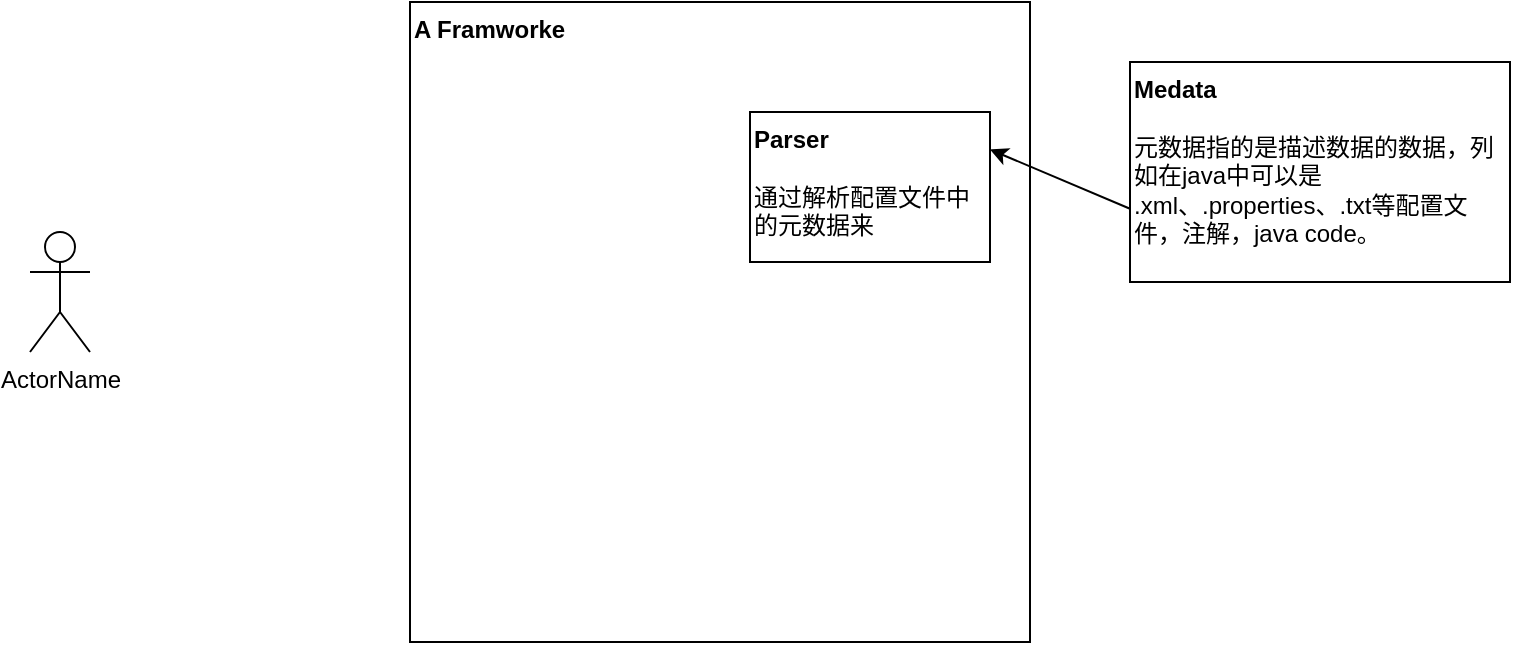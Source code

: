 <mxfile version="20.2.7" type="github">
  <diagram id="TegdglvorsQ1xGJPAm7N" name="Page-1">
    <mxGraphModel dx="942" dy="634" grid="1" gridSize="10" guides="1" tooltips="1" connect="1" arrows="1" fold="1" page="1" pageScale="1" pageWidth="827" pageHeight="1169" math="0" shadow="0">
      <root>
        <mxCell id="0" />
        <mxCell id="1" parent="0" />
        <mxCell id="k0R_6Jwa_f2LtwrwoXMr-1" value="&lt;b&gt;A Framworke&lt;/b&gt;" style="rounded=0;whiteSpace=wrap;html=1;align=left;verticalAlign=top;" vertex="1" parent="1">
          <mxGeometry x="250" y="200" width="310" height="320" as="geometry" />
        </mxCell>
        <mxCell id="k0R_6Jwa_f2LtwrwoXMr-2" value="&lt;b&gt;Medata&lt;/b&gt;&lt;br&gt;&lt;br&gt;元数据指的是描述数据的数据，列如在java中可以是 .xml、.properties、.txt等配置文件，注解，java code。" style="rounded=0;whiteSpace=wrap;html=1;verticalAlign=top;align=left;" vertex="1" parent="1">
          <mxGeometry x="610" y="230" width="190" height="110" as="geometry" />
        </mxCell>
        <mxCell id="k0R_6Jwa_f2LtwrwoXMr-4" value="&lt;b&gt;Parser&lt;/b&gt;&lt;br&gt;&lt;br&gt;通过解析配置文件中的元数据来" style="rounded=0;whiteSpace=wrap;html=1;verticalAlign=top;align=left;" vertex="1" parent="1">
          <mxGeometry x="420" y="255" width="120" height="75" as="geometry" />
        </mxCell>
        <mxCell id="k0R_6Jwa_f2LtwrwoXMr-6" value="ActorName" style="shape=umlActor;html=1;verticalLabelPosition=bottom;verticalAlign=top;align=center;" vertex="1" parent="1">
          <mxGeometry x="60" y="315" width="30" height="60" as="geometry" />
        </mxCell>
        <mxCell id="k0R_6Jwa_f2LtwrwoXMr-8" value="" style="endArrow=classic;html=1;rounded=0;exitX=0;exitY=0.667;exitDx=0;exitDy=0;exitPerimeter=0;entryX=1;entryY=0.25;entryDx=0;entryDy=0;" edge="1" parent="1" source="k0R_6Jwa_f2LtwrwoXMr-2" target="k0R_6Jwa_f2LtwrwoXMr-4">
          <mxGeometry width="50" height="50" relative="1" as="geometry">
            <mxPoint x="570" y="320" as="sourcePoint" />
            <mxPoint x="620" y="270" as="targetPoint" />
          </mxGeometry>
        </mxCell>
      </root>
    </mxGraphModel>
  </diagram>
</mxfile>
